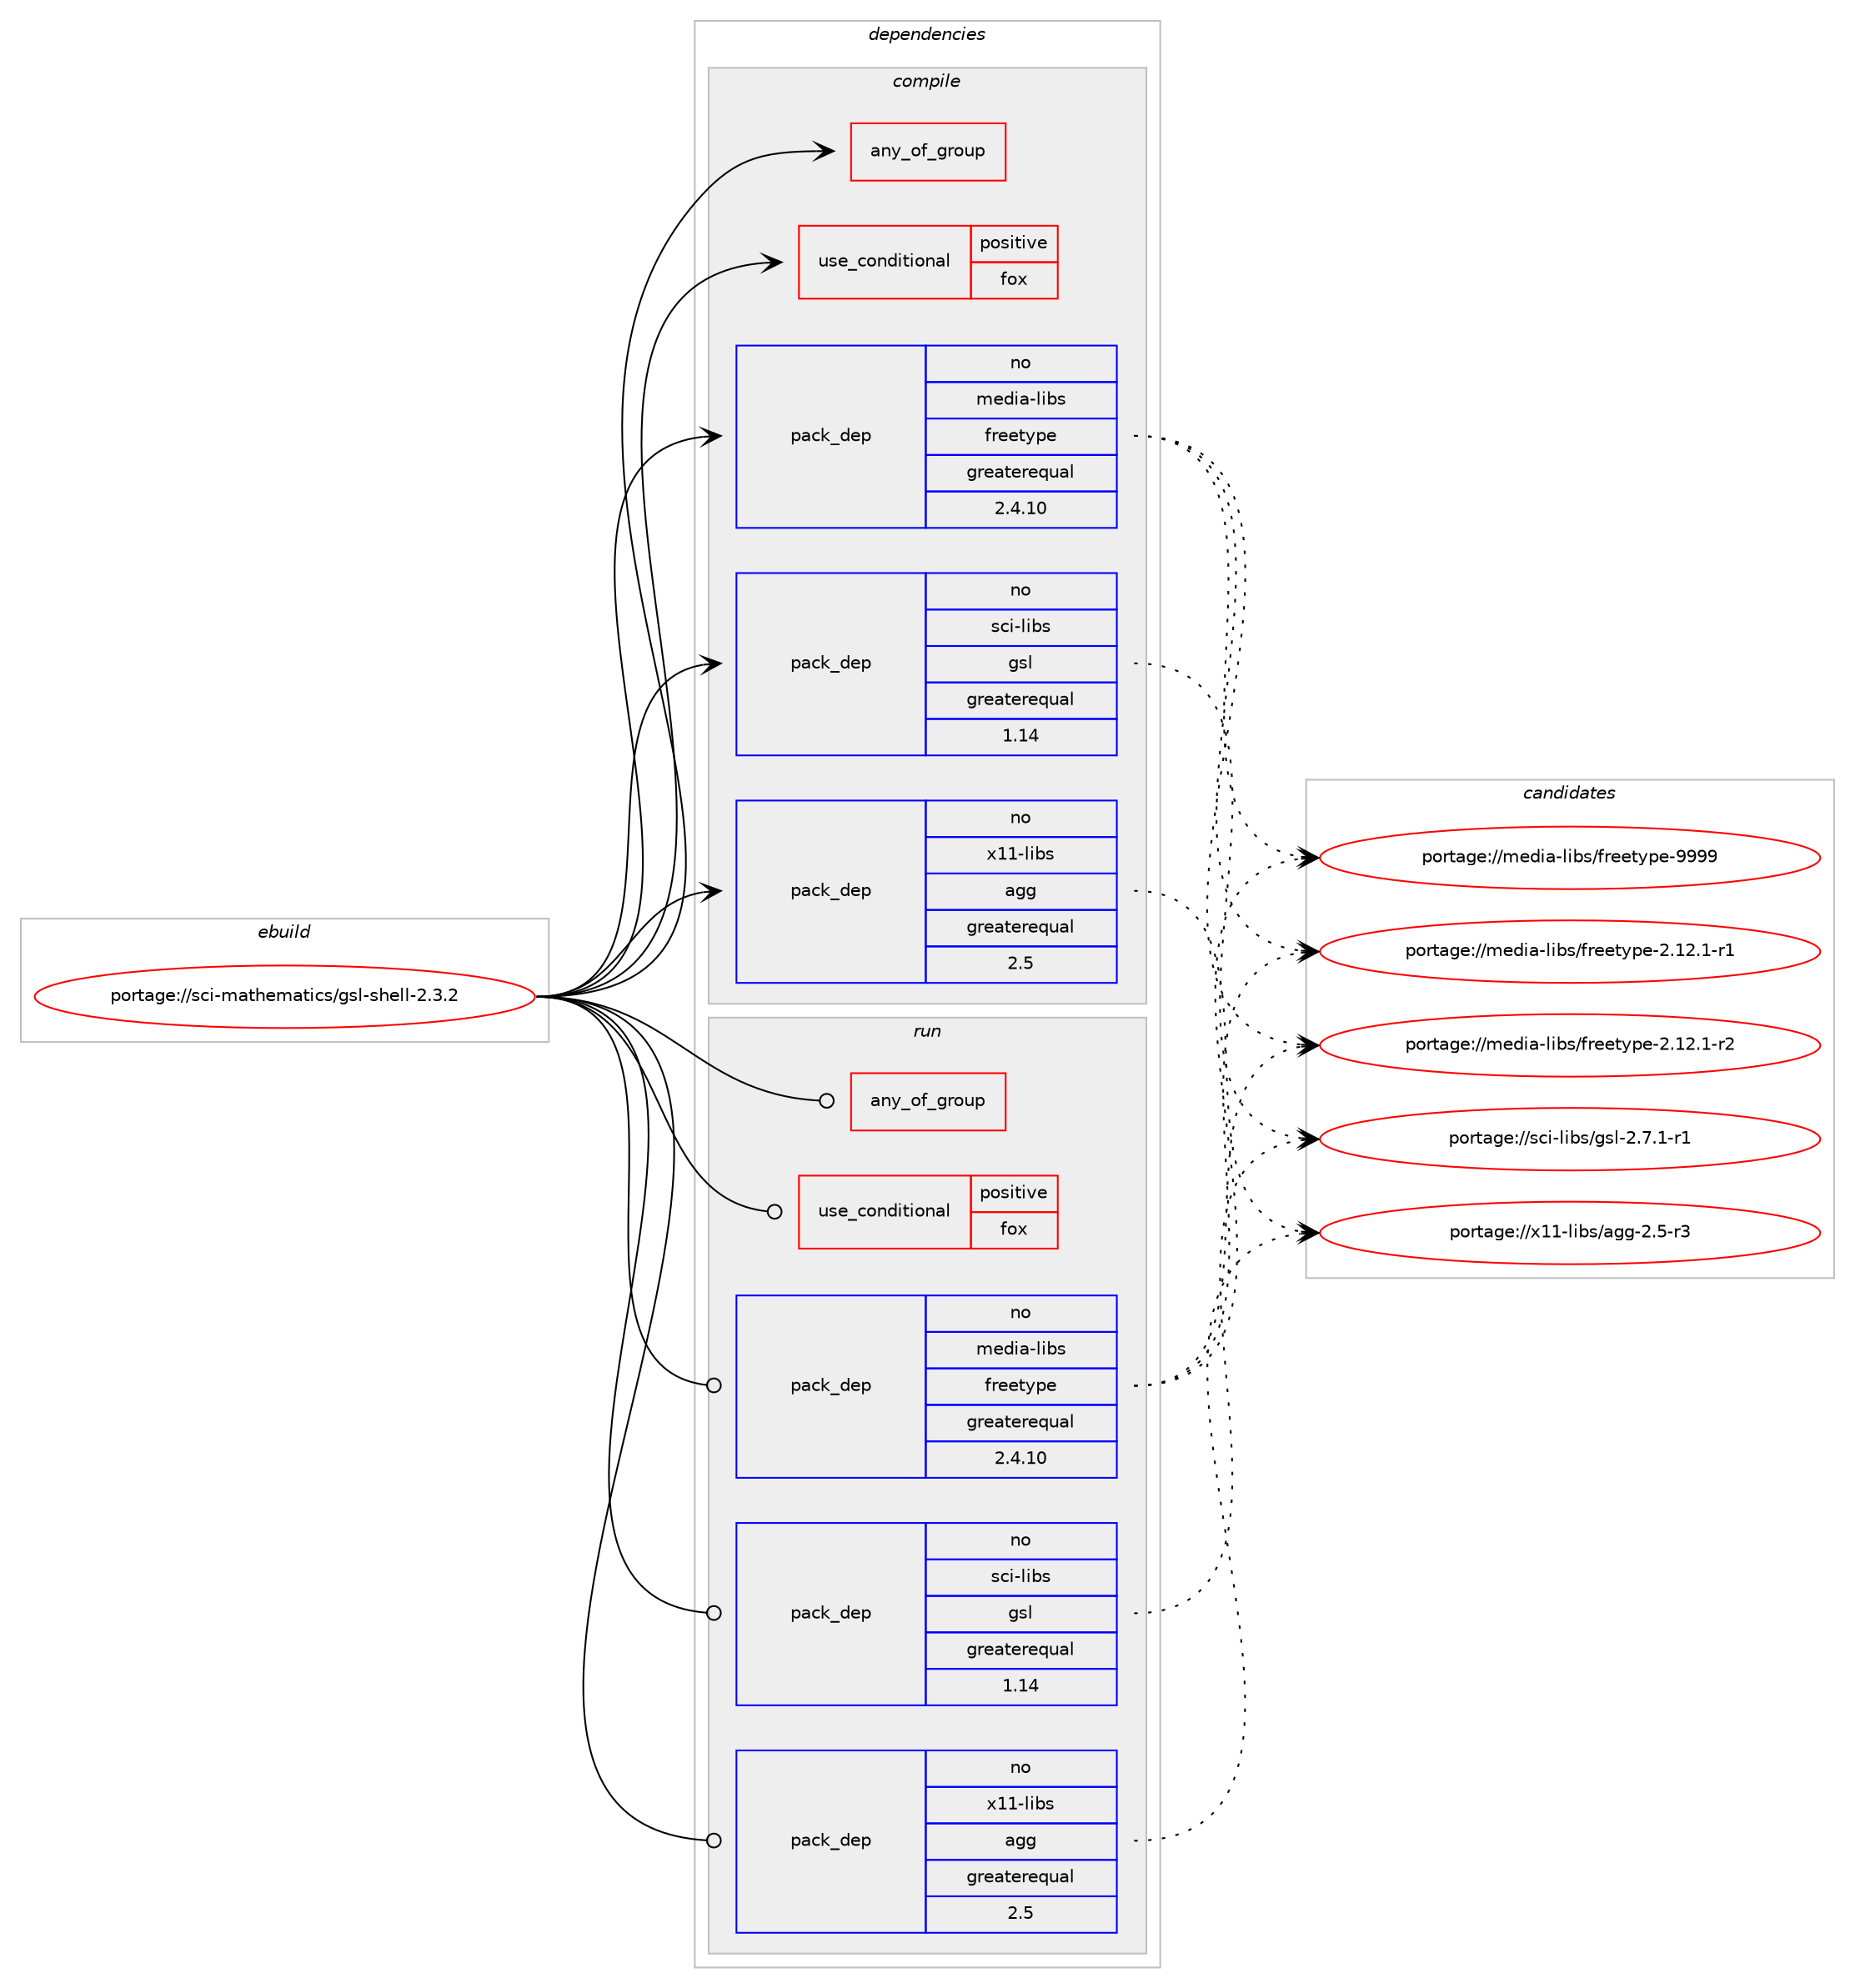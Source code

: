 digraph prolog {

# *************
# Graph options
# *************

newrank=true;
concentrate=true;
compound=true;
graph [rankdir=LR,fontname=Helvetica,fontsize=10,ranksep=1.5];#, ranksep=2.5, nodesep=0.2];
edge  [arrowhead=vee];
node  [fontname=Helvetica,fontsize=10];

# **********
# The ebuild
# **********

subgraph cluster_leftcol {
color=gray;
rank=same;
label=<<i>ebuild</i>>;
id [label="portage://sci-mathematics/gsl-shell-2.3.2", color=red, width=4, href="../sci-mathematics/gsl-shell-2.3.2.svg"];
}

# ****************
# The dependencies
# ****************

subgraph cluster_midcol {
color=gray;
label=<<i>dependencies</i>>;
subgraph cluster_compile {
fillcolor="#eeeeee";
style=filled;
label=<<i>compile</i>>;
subgraph any34 {
dependency3957 [label=<<TABLE BORDER="0" CELLBORDER="1" CELLSPACING="0" CELLPADDING="4"><TR><TD CELLPADDING="10">any_of_group</TD></TR></TABLE>>, shape=none, color=red];# *** BEGIN UNKNOWN DEPENDENCY TYPE (TODO) ***
# dependency3957 -> package_dependency(portage://sci-mathematics/gsl-shell-2.3.2,install,no,media-fonts,ubuntu-font-family,none,[,,],[],[])
# *** END UNKNOWN DEPENDENCY TYPE (TODO) ***

# *** BEGIN UNKNOWN DEPENDENCY TYPE (TODO) ***
# dependency3957 -> package_dependency(portage://sci-mathematics/gsl-shell-2.3.2,install,no,media-fonts,freefont,none,[,,],[],[])
# *** END UNKNOWN DEPENDENCY TYPE (TODO) ***

# *** BEGIN UNKNOWN DEPENDENCY TYPE (TODO) ***
# dependency3957 -> package_dependency(portage://sci-mathematics/gsl-shell-2.3.2,install,no,media-fonts,dejavu,none,[,,],[],[])
# *** END UNKNOWN DEPENDENCY TYPE (TODO) ***

}
id:e -> dependency3957:w [weight=20,style="solid",arrowhead="vee"];
subgraph cond2616 {
dependency3958 [label=<<TABLE BORDER="0" CELLBORDER="1" CELLSPACING="0" CELLPADDING="4"><TR><TD ROWSPAN="3" CELLPADDING="10">use_conditional</TD></TR><TR><TD>positive</TD></TR><TR><TD>fox</TD></TR></TABLE>>, shape=none, color=red];
# *** BEGIN UNKNOWN DEPENDENCY TYPE (TODO) ***
# dependency3958 -> package_dependency(portage://sci-mathematics/gsl-shell-2.3.2,install,no,x11-libs,fox,none,[,,],[slot(1.6)],[])
# *** END UNKNOWN DEPENDENCY TYPE (TODO) ***

}
id:e -> dependency3958:w [weight=20,style="solid",arrowhead="vee"];
subgraph pack1303 {
dependency3959 [label=<<TABLE BORDER="0" CELLBORDER="1" CELLSPACING="0" CELLPADDING="4" WIDTH="220"><TR><TD ROWSPAN="6" CELLPADDING="30">pack_dep</TD></TR><TR><TD WIDTH="110">no</TD></TR><TR><TD>media-libs</TD></TR><TR><TD>freetype</TD></TR><TR><TD>greaterequal</TD></TR><TR><TD>2.4.10</TD></TR></TABLE>>, shape=none, color=blue];
}
id:e -> dependency3959:w [weight=20,style="solid",arrowhead="vee"];
subgraph pack1304 {
dependency3960 [label=<<TABLE BORDER="0" CELLBORDER="1" CELLSPACING="0" CELLPADDING="4" WIDTH="220"><TR><TD ROWSPAN="6" CELLPADDING="30">pack_dep</TD></TR><TR><TD WIDTH="110">no</TD></TR><TR><TD>sci-libs</TD></TR><TR><TD>gsl</TD></TR><TR><TD>greaterequal</TD></TR><TR><TD>1.14</TD></TR></TABLE>>, shape=none, color=blue];
}
id:e -> dependency3960:w [weight=20,style="solid",arrowhead="vee"];
# *** BEGIN UNKNOWN DEPENDENCY TYPE (TODO) ***
# id -> package_dependency(portage://sci-mathematics/gsl-shell-2.3.2,install,no,sys-libs,readline,none,[,,],[slot(0),equal],[])
# *** END UNKNOWN DEPENDENCY TYPE (TODO) ***

# *** BEGIN UNKNOWN DEPENDENCY TYPE (TODO) ***
# id -> package_dependency(portage://sci-mathematics/gsl-shell-2.3.2,install,no,virtual,blas,none,[,,],[],[])
# *** END UNKNOWN DEPENDENCY TYPE (TODO) ***

subgraph pack1305 {
dependency3961 [label=<<TABLE BORDER="0" CELLBORDER="1" CELLSPACING="0" CELLPADDING="4" WIDTH="220"><TR><TD ROWSPAN="6" CELLPADDING="30">pack_dep</TD></TR><TR><TD WIDTH="110">no</TD></TR><TR><TD>x11-libs</TD></TR><TR><TD>agg</TD></TR><TR><TD>greaterequal</TD></TR><TR><TD>2.5</TD></TR></TABLE>>, shape=none, color=blue];
}
id:e -> dependency3961:w [weight=20,style="solid",arrowhead="vee"];
}
subgraph cluster_compileandrun {
fillcolor="#eeeeee";
style=filled;
label=<<i>compile and run</i>>;
}
subgraph cluster_run {
fillcolor="#eeeeee";
style=filled;
label=<<i>run</i>>;
subgraph any35 {
dependency3962 [label=<<TABLE BORDER="0" CELLBORDER="1" CELLSPACING="0" CELLPADDING="4"><TR><TD CELLPADDING="10">any_of_group</TD></TR></TABLE>>, shape=none, color=red];# *** BEGIN UNKNOWN DEPENDENCY TYPE (TODO) ***
# dependency3962 -> package_dependency(portage://sci-mathematics/gsl-shell-2.3.2,run,no,media-fonts,ubuntu-font-family,none,[,,],[],[])
# *** END UNKNOWN DEPENDENCY TYPE (TODO) ***

# *** BEGIN UNKNOWN DEPENDENCY TYPE (TODO) ***
# dependency3962 -> package_dependency(portage://sci-mathematics/gsl-shell-2.3.2,run,no,media-fonts,freefont,none,[,,],[],[])
# *** END UNKNOWN DEPENDENCY TYPE (TODO) ***

# *** BEGIN UNKNOWN DEPENDENCY TYPE (TODO) ***
# dependency3962 -> package_dependency(portage://sci-mathematics/gsl-shell-2.3.2,run,no,media-fonts,dejavu,none,[,,],[],[])
# *** END UNKNOWN DEPENDENCY TYPE (TODO) ***

}
id:e -> dependency3962:w [weight=20,style="solid",arrowhead="odot"];
subgraph cond2617 {
dependency3963 [label=<<TABLE BORDER="0" CELLBORDER="1" CELLSPACING="0" CELLPADDING="4"><TR><TD ROWSPAN="3" CELLPADDING="10">use_conditional</TD></TR><TR><TD>positive</TD></TR><TR><TD>fox</TD></TR></TABLE>>, shape=none, color=red];
# *** BEGIN UNKNOWN DEPENDENCY TYPE (TODO) ***
# dependency3963 -> package_dependency(portage://sci-mathematics/gsl-shell-2.3.2,run,no,x11-libs,fox,none,[,,],[slot(1.6)],[])
# *** END UNKNOWN DEPENDENCY TYPE (TODO) ***

}
id:e -> dependency3963:w [weight=20,style="solid",arrowhead="odot"];
subgraph pack1306 {
dependency3964 [label=<<TABLE BORDER="0" CELLBORDER="1" CELLSPACING="0" CELLPADDING="4" WIDTH="220"><TR><TD ROWSPAN="6" CELLPADDING="30">pack_dep</TD></TR><TR><TD WIDTH="110">no</TD></TR><TR><TD>media-libs</TD></TR><TR><TD>freetype</TD></TR><TR><TD>greaterequal</TD></TR><TR><TD>2.4.10</TD></TR></TABLE>>, shape=none, color=blue];
}
id:e -> dependency3964:w [weight=20,style="solid",arrowhead="odot"];
subgraph pack1307 {
dependency3965 [label=<<TABLE BORDER="0" CELLBORDER="1" CELLSPACING="0" CELLPADDING="4" WIDTH="220"><TR><TD ROWSPAN="6" CELLPADDING="30">pack_dep</TD></TR><TR><TD WIDTH="110">no</TD></TR><TR><TD>sci-libs</TD></TR><TR><TD>gsl</TD></TR><TR><TD>greaterequal</TD></TR><TR><TD>1.14</TD></TR></TABLE>>, shape=none, color=blue];
}
id:e -> dependency3965:w [weight=20,style="solid",arrowhead="odot"];
# *** BEGIN UNKNOWN DEPENDENCY TYPE (TODO) ***
# id -> package_dependency(portage://sci-mathematics/gsl-shell-2.3.2,run,no,sys-libs,readline,none,[,,],[slot(0),equal],[])
# *** END UNKNOWN DEPENDENCY TYPE (TODO) ***

# *** BEGIN UNKNOWN DEPENDENCY TYPE (TODO) ***
# id -> package_dependency(portage://sci-mathematics/gsl-shell-2.3.2,run,no,virtual,blas,none,[,,],[],[])
# *** END UNKNOWN DEPENDENCY TYPE (TODO) ***

subgraph pack1308 {
dependency3966 [label=<<TABLE BORDER="0" CELLBORDER="1" CELLSPACING="0" CELLPADDING="4" WIDTH="220"><TR><TD ROWSPAN="6" CELLPADDING="30">pack_dep</TD></TR><TR><TD WIDTH="110">no</TD></TR><TR><TD>x11-libs</TD></TR><TR><TD>agg</TD></TR><TR><TD>greaterequal</TD></TR><TR><TD>2.5</TD></TR></TABLE>>, shape=none, color=blue];
}
id:e -> dependency3966:w [weight=20,style="solid",arrowhead="odot"];
}
}

# **************
# The candidates
# **************

subgraph cluster_choices {
rank=same;
color=gray;
label=<<i>candidates</i>>;

subgraph choice1303 {
color=black;
nodesep=1;
choice10910110010597451081059811547102114101101116121112101455046495046494511449 [label="portage://media-libs/freetype-2.12.1-r1", color=red, width=4,href="../media-libs/freetype-2.12.1-r1.svg"];
choice10910110010597451081059811547102114101101116121112101455046495046494511450 [label="portage://media-libs/freetype-2.12.1-r2", color=red, width=4,href="../media-libs/freetype-2.12.1-r2.svg"];
choice109101100105974510810598115471021141011011161211121014557575757 [label="portage://media-libs/freetype-9999", color=red, width=4,href="../media-libs/freetype-9999.svg"];
dependency3959:e -> choice10910110010597451081059811547102114101101116121112101455046495046494511449:w [style=dotted,weight="100"];
dependency3959:e -> choice10910110010597451081059811547102114101101116121112101455046495046494511450:w [style=dotted,weight="100"];
dependency3959:e -> choice109101100105974510810598115471021141011011161211121014557575757:w [style=dotted,weight="100"];
}
subgraph choice1304 {
color=black;
nodesep=1;
choice115991054510810598115471031151084550465546494511449 [label="portage://sci-libs/gsl-2.7.1-r1", color=red, width=4,href="../sci-libs/gsl-2.7.1-r1.svg"];
dependency3960:e -> choice115991054510810598115471031151084550465546494511449:w [style=dotted,weight="100"];
}
subgraph choice1305 {
color=black;
nodesep=1;
choice120494945108105981154797103103455046534511451 [label="portage://x11-libs/agg-2.5-r3", color=red, width=4,href="../x11-libs/agg-2.5-r3.svg"];
dependency3961:e -> choice120494945108105981154797103103455046534511451:w [style=dotted,weight="100"];
}
subgraph choice1306 {
color=black;
nodesep=1;
choice10910110010597451081059811547102114101101116121112101455046495046494511449 [label="portage://media-libs/freetype-2.12.1-r1", color=red, width=4,href="../media-libs/freetype-2.12.1-r1.svg"];
choice10910110010597451081059811547102114101101116121112101455046495046494511450 [label="portage://media-libs/freetype-2.12.1-r2", color=red, width=4,href="../media-libs/freetype-2.12.1-r2.svg"];
choice109101100105974510810598115471021141011011161211121014557575757 [label="portage://media-libs/freetype-9999", color=red, width=4,href="../media-libs/freetype-9999.svg"];
dependency3964:e -> choice10910110010597451081059811547102114101101116121112101455046495046494511449:w [style=dotted,weight="100"];
dependency3964:e -> choice10910110010597451081059811547102114101101116121112101455046495046494511450:w [style=dotted,weight="100"];
dependency3964:e -> choice109101100105974510810598115471021141011011161211121014557575757:w [style=dotted,weight="100"];
}
subgraph choice1307 {
color=black;
nodesep=1;
choice115991054510810598115471031151084550465546494511449 [label="portage://sci-libs/gsl-2.7.1-r1", color=red, width=4,href="../sci-libs/gsl-2.7.1-r1.svg"];
dependency3965:e -> choice115991054510810598115471031151084550465546494511449:w [style=dotted,weight="100"];
}
subgraph choice1308 {
color=black;
nodesep=1;
choice120494945108105981154797103103455046534511451 [label="portage://x11-libs/agg-2.5-r3", color=red, width=4,href="../x11-libs/agg-2.5-r3.svg"];
dependency3966:e -> choice120494945108105981154797103103455046534511451:w [style=dotted,weight="100"];
}
}

}
